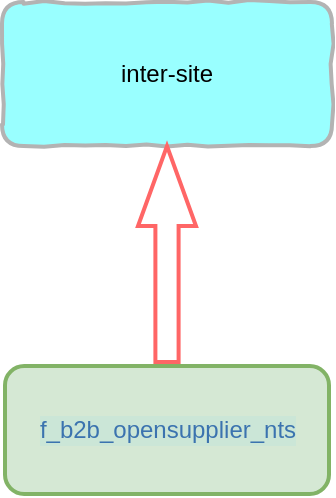 <mxfile version="20.4.0" type="github">
  <diagram id="SgaaNSLlH5MaYirRRI0-" name="第 1 页">
    <mxGraphModel dx="1018" dy="590" grid="0" gridSize="10" guides="1" tooltips="1" connect="1" arrows="1" fold="1" page="1" pageScale="1" pageWidth="1169" pageHeight="827" math="0" shadow="0">
      <root>
        <mxCell id="0" />
        <mxCell id="1" parent="0" />
        <mxCell id="-dVbE0PXWhvkMSv9Ijtr-1" value="inter-site" style="rounded=1;whiteSpace=wrap;html=1;strokeWidth=2;strokeColor=#B3B3B3;fillColor=#99FFFF;comic=1;" vertex="1" parent="1">
          <mxGeometry x="427" y="142" width="165" height="72" as="geometry" />
        </mxCell>
        <mxCell id="-dVbE0PXWhvkMSv9Ijtr-2" value="" style="html=1;shadow=0;dashed=0;align=center;verticalAlign=middle;shape=mxgraph.arrows2.arrow;dy=0.6;dx=40;direction=north;notch=0;strokeColor=#FF6666;strokeWidth=2;" vertex="1" parent="1">
          <mxGeometry x="495" y="214" width="29" height="108" as="geometry" />
        </mxCell>
        <mxCell id="-dVbE0PXWhvkMSv9Ijtr-3" value="&lt;a class=&quot;git-href hint--top-right&quot; href=&quot;http://gitlab.corp.qunar.com/flight-pifa/f_b2b_opensupplier_nts&quot; target=&quot;_blank&quot; data-hint=&quot;跳转gitlab网页查看工程&quot; style=&quot;color: rgb(59, 115, 175); text-decoration-line: none; outline: none 0px; position: relative; display: inline-block; box-sizing: border-box; font-family: tahoma, arial, &amp;quot;Hiragino Sans GB&amp;quot;, simsun, sans-serif; text-align: left; background-color: rgba(170, 221, 221, 0.25);&quot;&gt;f_b2b_opensupplier_nts&lt;/a&gt;" style="rounded=1;whiteSpace=wrap;html=1;strokeColor=#82b366;strokeWidth=2;fillColor=#d5e8d4;" vertex="1" parent="1">
          <mxGeometry x="428.5" y="324" width="162" height="64" as="geometry" />
        </mxCell>
      </root>
    </mxGraphModel>
  </diagram>
</mxfile>
